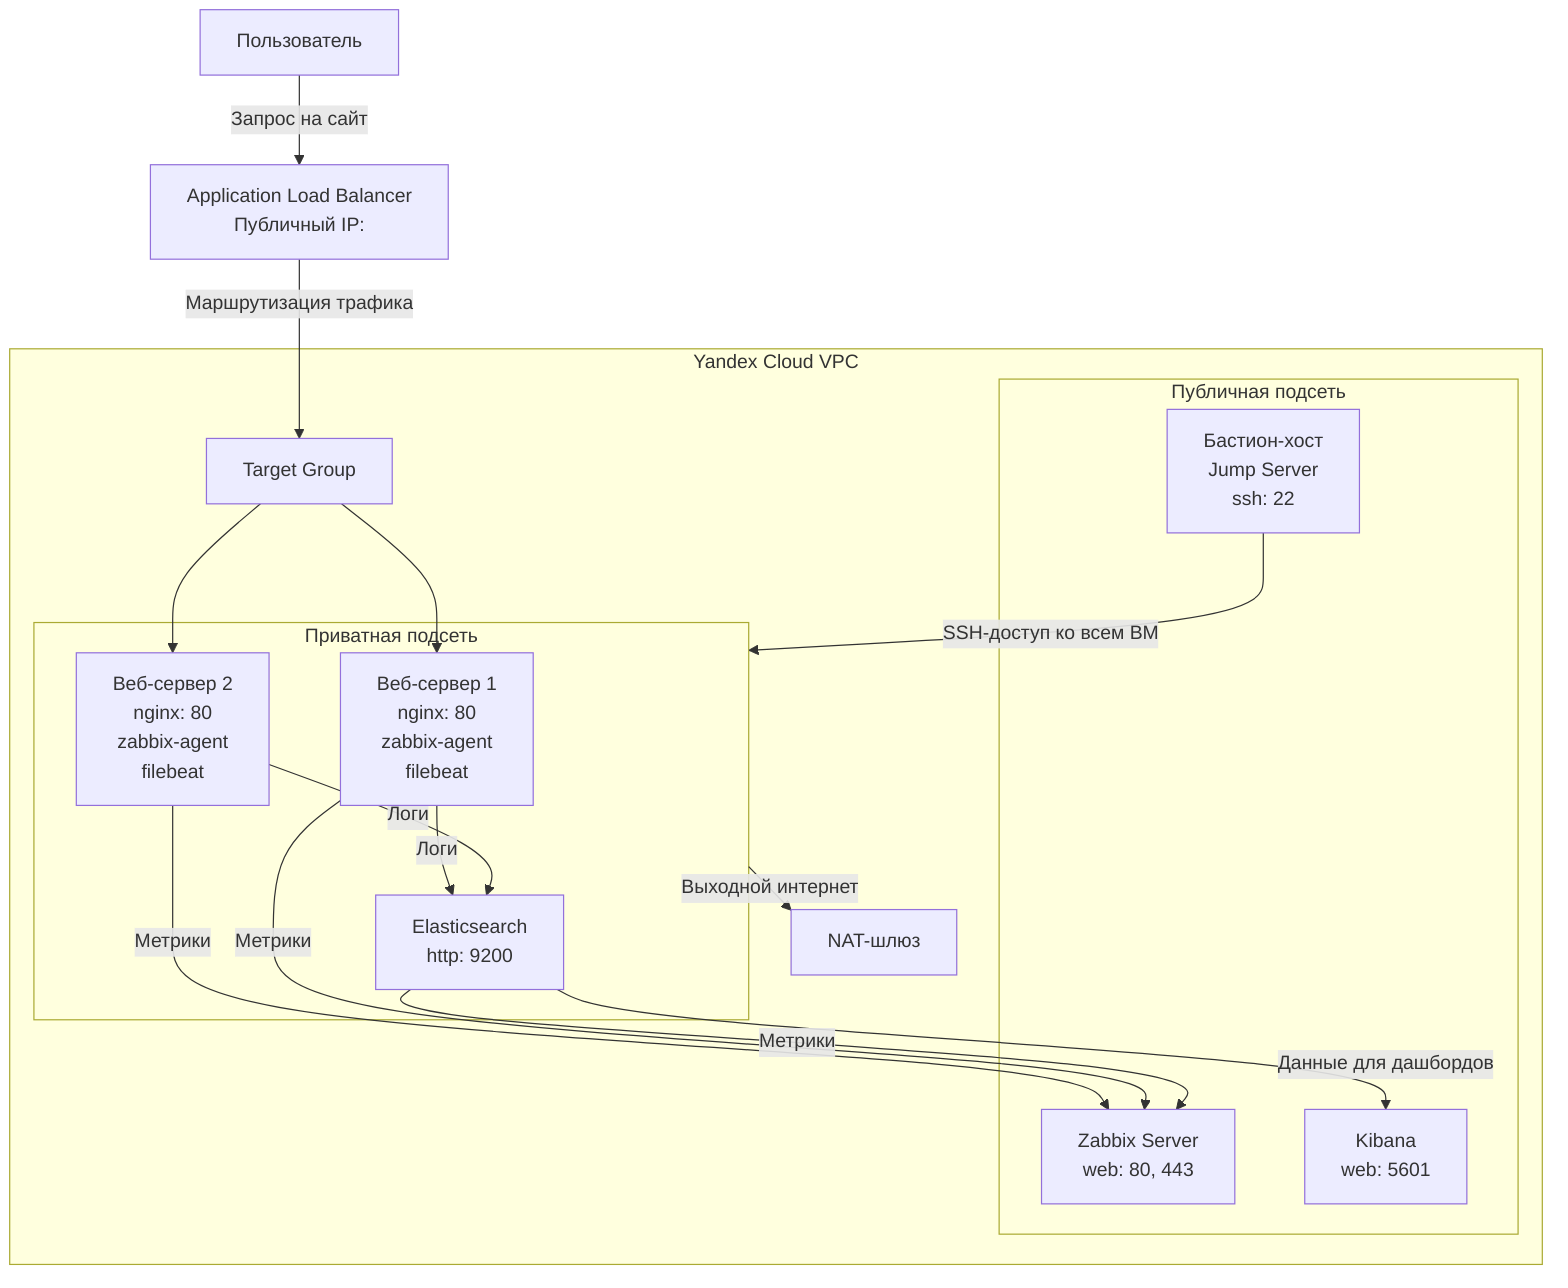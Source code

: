 flowchart TD
    User[Пользователь]
    ALB[Application Load Balancer<br/>Публичный IP:]

    subgraph YC_VPC [Yandex Cloud VPC]
        direction LR

        subgraph Public_Subnet [Публичная подсеть]
            Bastion[Бастион-хост<br/>Jump Server<br/>ssh: 22]
            Zabbix[Zabbix Server<br/>web: 80, 443]
            Kibana[Kibana<br/>web: 5601]
        end

        subgraph Private_Subnet [Приватная подсеть]
            Web1[Веб-сервер 1<br/>nginx: 80<br/>zabbix-agent<br/>filebeat]
            Web2[Веб-сервер 2<br/>nginx: 80<br/>zabbix-agent<br/>filebeat]
            ES[Elasticsearch<br/>http: 9200]
        end

        TG[Target Group]
        NAT[NAT-шлюз]
    end

    User -->|Запрос на сайт| ALB
    ALB -->|Маршрутизация трафика| TG
    TG --> Web1
    TG --> Web2

    Web1 -->|Логи| ES
    Web2 -->|Логи| ES
    ES -->|Данные для дашбордов| Kibana

   
    Web2 -->|Метрики| Zabbix
    Web1 -->|Метрики| Zabbix
    ES -->|Метрики| Zabbix

    Bastion -->|SSH-доступ ко всем ВМ| Private_Subnet
    Private_Subnet -->|Выходной интернет| NAT